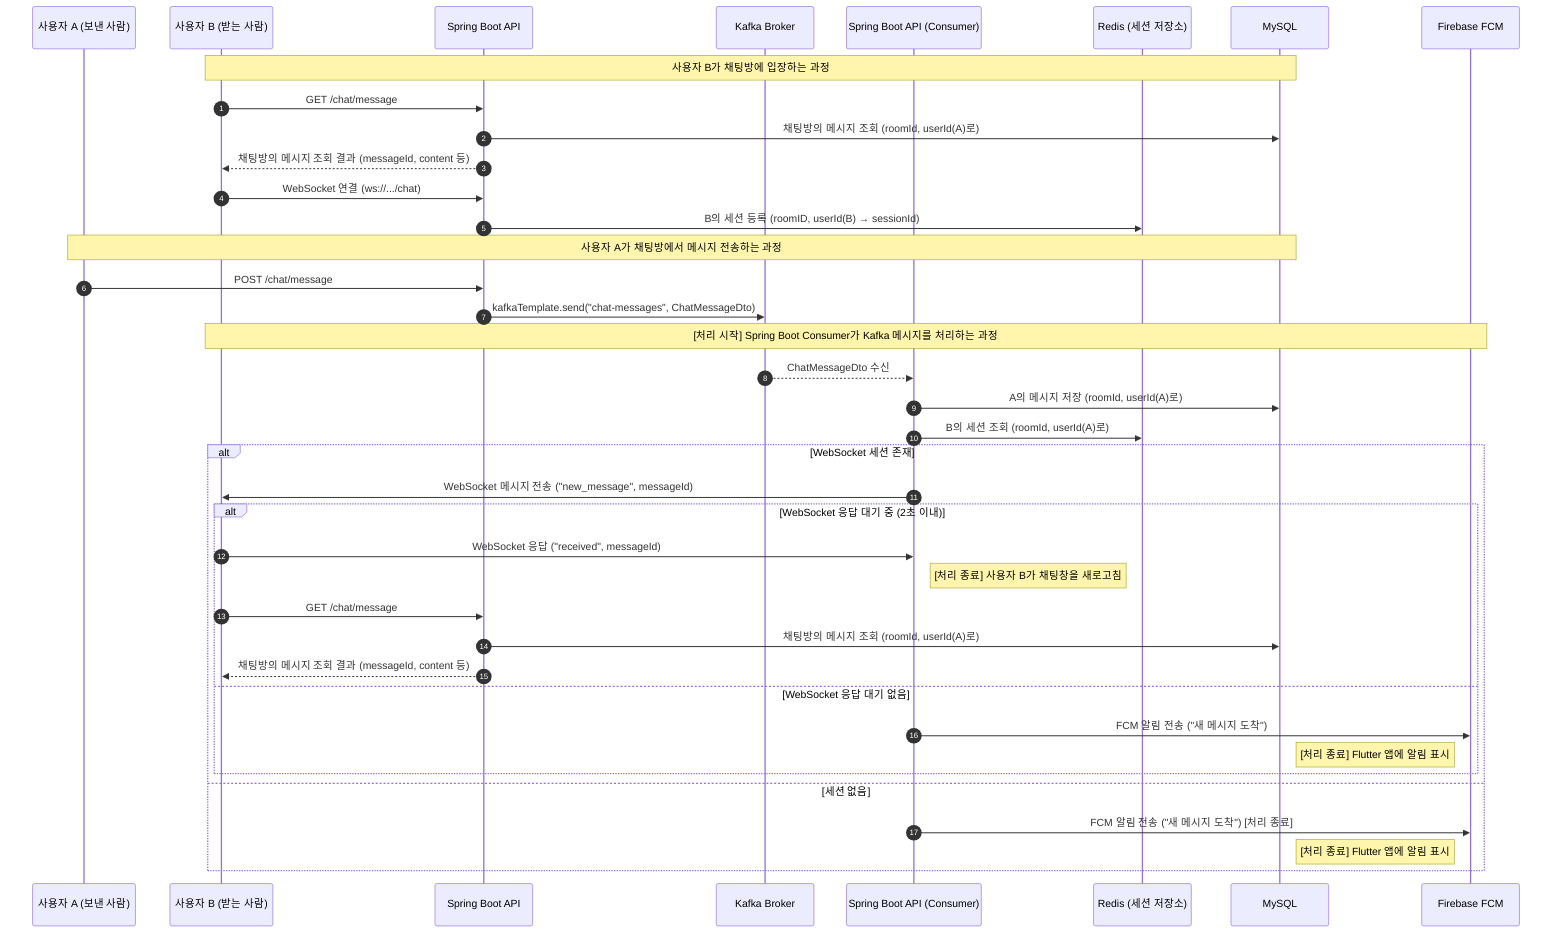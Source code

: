 sequenceDiagram
    autonumber
    participant FE_A as 사용자 A (보낸 사람)
    participant FE_B as 사용자 B (받는 사람)
    participant SPRING as Spring Boot API
    participant Kafka as Kafka Broker
    participant SPRING_Consumer as Spring Boot API (Consumer)
    participant Redis as Redis (세션 저장소)
    participant DB as MySQL
    participant FCM as Firebase FCM

%% 사용자 B 채팅방 입장
    note over FE_B, DB: 사용자 B가 채팅방에 입장하는 과정
    FE_B->>SPRING: GET /chat/message
    SPRING->>DB: 채팅방의 메시지 조회 (roomId, userId(A)로)
    SPRING-->>FE_B: 채팅방의 메시지 조회 결과 (messageId, content 등)
    FE_B->>SPRING: WebSocket 연결 (ws://.../chat)
    SPRING->>Redis: B의 세션 등록 (roomID, userId(B) → sessionId)

%% 사용자 A가 메시지 전송
    note over FE_A, DB: 사용자 A가 채팅방에서 메시지 전송하는 과정
    FE_A->>SPRING: POST /chat/message
    SPRING->>Kafka: kafkaTemplate.send("chat-messages", ChatMessageDto)

%% Kafka consumer 동작
    note over FE_B, FCM: [처리 시작] Spring Boot Consumer가 Kafka 메시지를 처리하는 과정
    Kafka-->>SPRING_Consumer: ChatMessageDto 수신
    SPRING_Consumer->>DB: A의 메시지 저장 (roomId, userId(A)로)
    SPRING_Consumer->>Redis: B의 세션 조회 (roomId, userId(A)로)

    alt WebSocket 세션 존재
        SPRING_Consumer->>FE_B: WebSocket 메시지 전송 ("new_message", messageId)
        alt WebSocket 응답 대기 중 (2초 이내)
        FE_B->>SPRING_Consumer: WebSocket 응답 ("received", messageId)
        note right of SPRING_Consumer: [처리 종료] 사용자 B가 채팅창을 새로고침
        FE_B->>SPRING: GET /chat/message
        SPRING->>DB: 채팅방의 메시지 조회 (roomId, userId(A)로)
        SPRING-->>FE_B: 채팅방의 메시지 조회 결과 (messageId, content 등)
        else WebSocket 응답 대기 없음
            SPRING_Consumer->>FCM: FCM 알림 전송 ("새 메시지 도착")
            note left of FCM: [처리 종료] Flutter 앱에 알림 표시
        end
    else 세션 없음
        SPRING_Consumer->>FCM: FCM 알림 전송 ("새 메시지 도착") [처리 종료]
        note left of FCM: [처리 종료] Flutter 앱에 알림 표시
    end